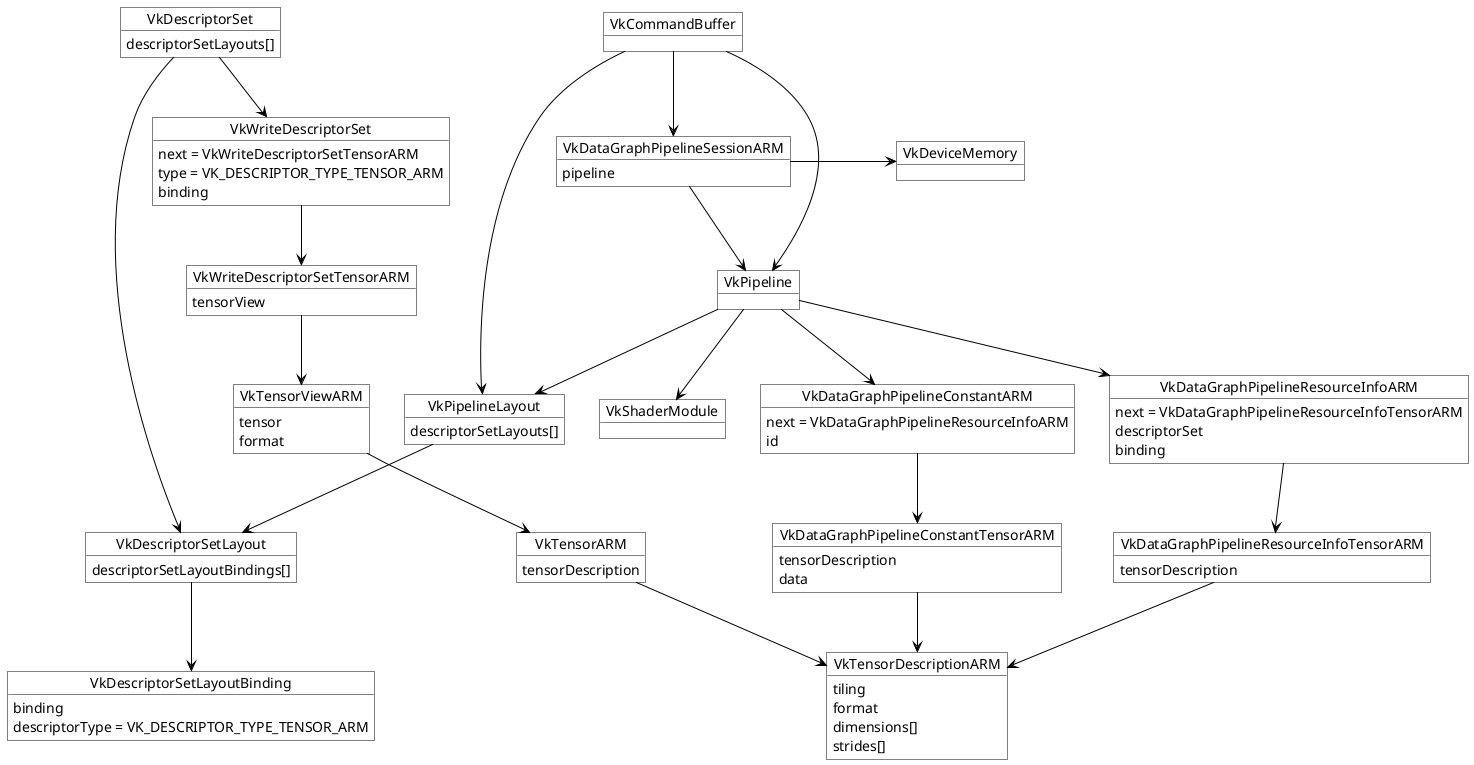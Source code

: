 @startuml
skinparam ObjectShadowing false

skinparam object {
    BackgroundColor White
    BorderColor Black
    FontColor Black
    FontName Arial
    ArrowColor Black
    ArrowStyle Straight
}


object VkPipeline

object VkShaderModule

object VkDeviceMemory

object VkPipelineLayout {
    descriptorSetLayouts[]
}

object VkDescriptorSetLayout {
    descriptorSetLayoutBindings[]
}

object VkDescriptorSetLayoutBinding {
    binding
    descriptorType = VK_DESCRIPTOR_TYPE_TENSOR_ARM
}

object VkDataGraphPipelineSessionARM {
    pipeline
}

object VkDataGraphPipelineConstantARM {
    next = VkDataGraphPipelineResourceInfoARM
    id
}

object VkDataGraphPipelineConstantTensorARM {
    tensorDescription
    data
}

object VkDataGraphPipelineResourceInfoARM {
    next = VkDataGraphPipelineResourceInfoTensorARM
    descriptorSet
    binding
}

object VkDataGraphPipelineResourceInfoTensorARM {
    tensorDescription
}

object VkDescriptorSet {
    descriptorSetLayouts[]
}

object VkWriteDescriptorSet {
    next = VkWriteDescriptorSetTensorARM
    type = VK_DESCRIPTOR_TYPE_TENSOR_ARM
    binding
}

object VkWriteDescriptorSetTensorARM {
    tensorView
}

object VkTensorViewARM {
    tensor
    format
}

object VkTensorARM {
    tensorDescription
}

object VkTensorDescriptionARM {
    tiling
    format
    dimensions[]
    strides[]
}

object VkCommandBuffer

VkCommandBuffer --> VkDataGraphPipelineSessionARM
VkCommandBuffer --> VkPipeline
VkCommandBuffer --> VkPipelineLayout

VkDataGraphPipelineSessionARM --> VkPipeline
VkDataGraphPipelineSessionARM -> VkDeviceMemory

VkDescriptorSet --> VkWriteDescriptorSet
    VkWriteDescriptorSet --> VkWriteDescriptorSetTensorARM
        VkWriteDescriptorSetTensorARM --> VkTensorViewARM
            VkTensorViewARM --> VkTensorARM
                VkTensorARM --> VkTensorDescriptionARM
VkDescriptorSet --> VkDescriptorSetLayout

VkPipeline --> VkShaderModule
VkPipeline --> VkPipelineLayout
    VkPipelineLayout --> VkDescriptorSetLayout
        VkDescriptorSetLayout --> VkDescriptorSetLayoutBinding
VkPipeline --> VkDataGraphPipelineConstantARM
    VkDataGraphPipelineConstantARM --> VkDataGraphPipelineConstantTensorARM
        VkDataGraphPipelineConstantTensorARM --> VkTensorDescriptionARM
VkPipeline --> VkDataGraphPipelineResourceInfoARM
    VkDataGraphPipelineResourceInfoARM --> VkDataGraphPipelineResourceInfoTensorARM
        VkDataGraphPipelineResourceInfoTensorARM --> VkTensorDescriptionARM

@enduml
